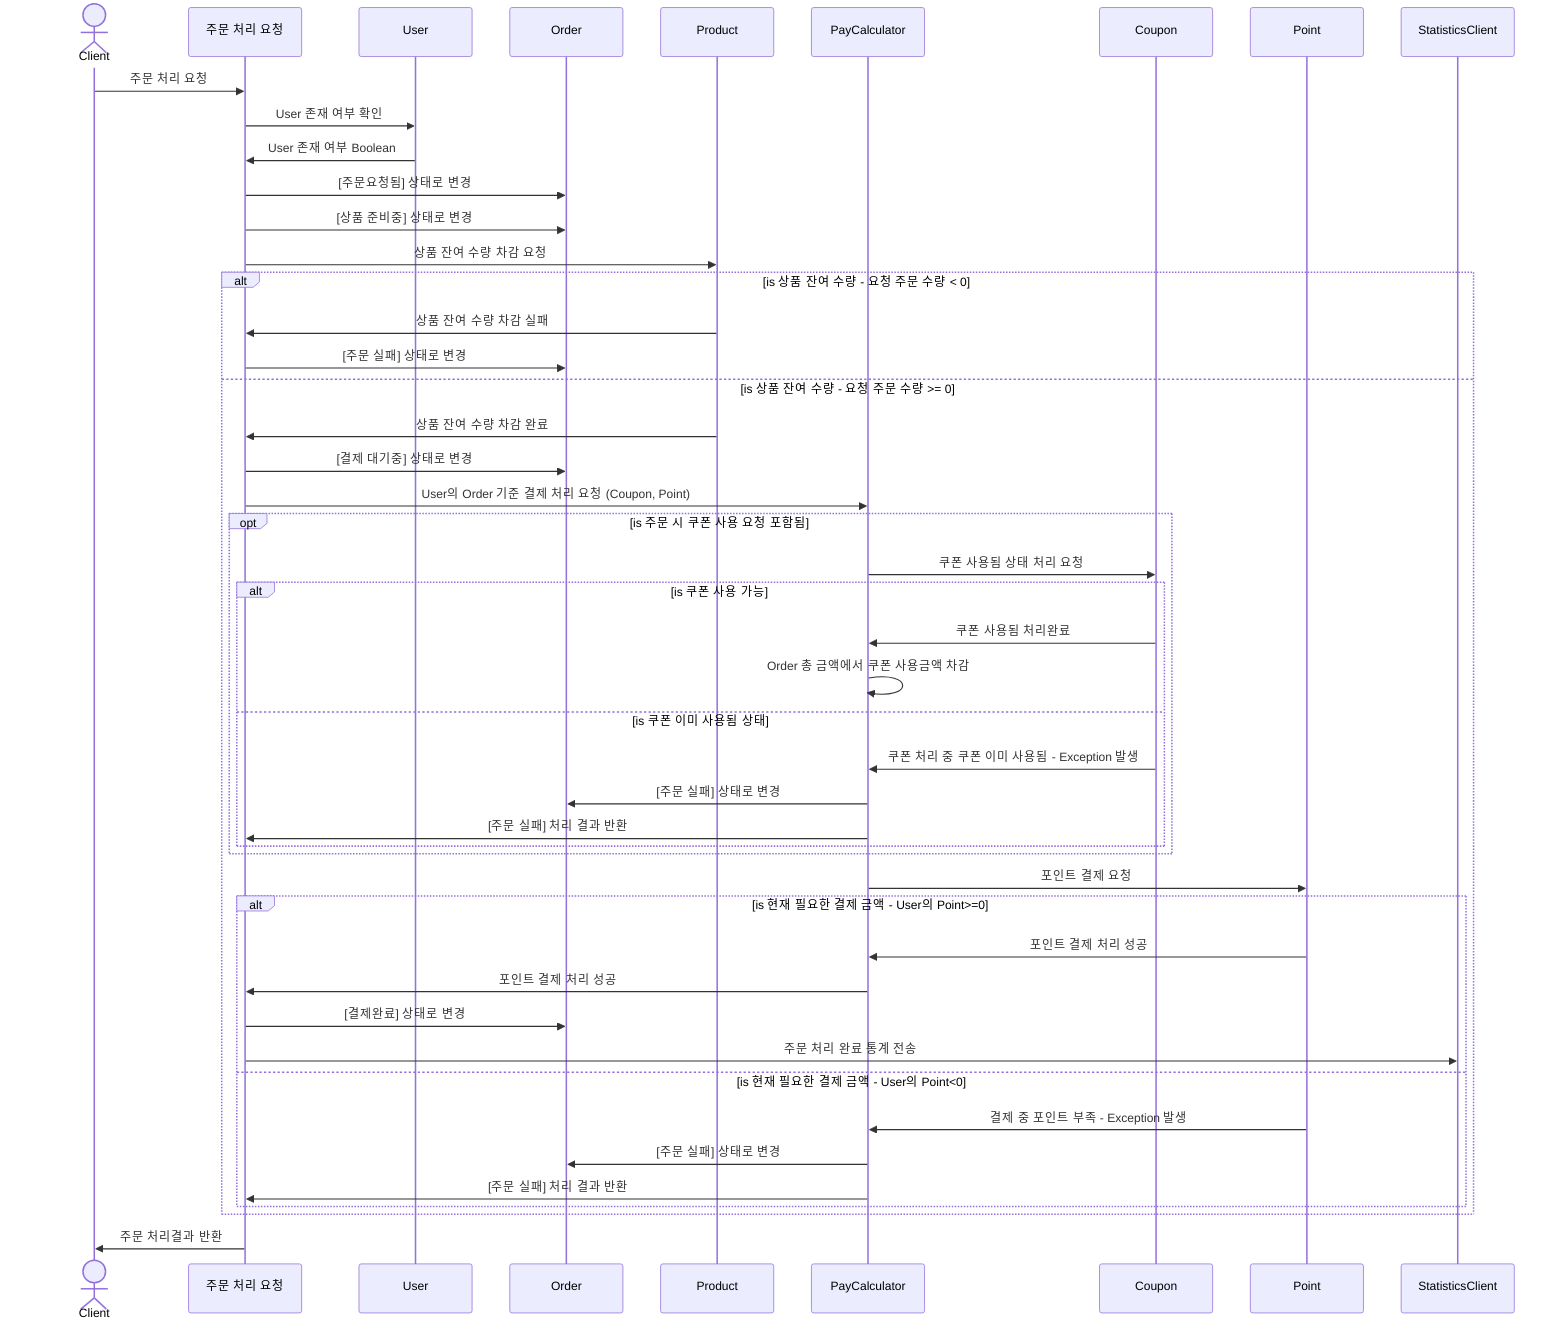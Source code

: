 sequenceDiagram
    actor Client
    participant OPR as 주문 처리 요청
    participant URS as User
    participant ORS as Order
    participant PTS as Product
    participant PYS as PayCalculator
    participant CNS as Coupon
    participant POTS as Point
    participant SSC as StatisticsClient
    Client->>OPR: 주문 처리 요청
    OPR->>URS: User 존재 여부 확인
    URS->>OPR: User 존재 여부 Boolean
    OPR->>ORS: [주문요청됨] 상태로 변경
    OPR->>ORS: [상품 준비중] 상태로 변경
    OPR->>PTS: 상품 잔여 수량 차감 요청
    alt is 상품 잔여 수량 - 요청 주문 수량 < 0
    PTS->>OPR: 상품 잔여 수량 차감 실패
    OPR->>ORS: [주문 실패] 상태로 변경
    else is 상품 잔여 수량 - 요청 주문 수량 >= 0
        PTS->>OPR: 상품 잔여 수량 차감 완료
        OPR->>ORS: [결제 대기중] 상태로 변경
        OPR->>PYS : User의 Order 기준 결제 처리 요청 (Coupon, Point)
        opt is 주문 시 쿠폰 사용 요청 포함됨
        PYS ->>CNS : 쿠폰 사용됨 상태 처리 요청
        alt is 쿠폰 사용 가능
        CNS->>PYS : 쿠폰 사용됨 처리완료
        PYS->>PYS : Order 총 금액에서 쿠폰 사용금액 차감
        else is 쿠폰 이미 사용됨 상태
        CNS->>PYS : 쿠폰 처리 중 쿠폰 이미 사용됨 - Exception 발생
        PYS->>ORS : [주문 실패] 상태로 변경
        PYS->> OPR : [주문 실패] 처리 결과 반환
        end
        end
        PYS->>POTS : 포인트 결제 요청
        alt is 현재 필요한 결제 금액 - User의 Point>=0
            POTS->>PYS : 포인트 결제 처리 성공
        PYS->>OPR : 포인트 결제 처리 성공
        OPR->>ORS: [결제완료] 상태로 변경
        OPR->>SSC: 주문 처리 완료 통계 전송
        else is 현재 필요한 결제 금액 - User의 Point<0
            POTS->>PYS : 결제 중 포인트 부족 - Exception 발생
        PYS->>ORS : [주문 실패] 상태로 변경
        PYS->> OPR : [주문 실패] 처리 결과 반환
        end
    end

    OPR->>Client: 주문 처리결과 반환